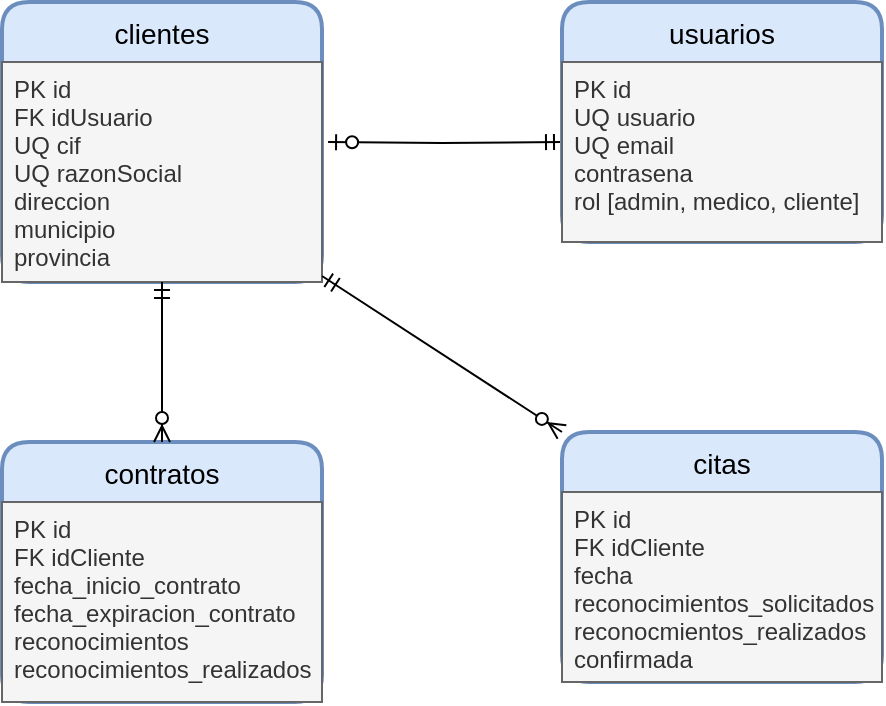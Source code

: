 <mxfile>
    <diagram id="luxfu0No5xx-AM6F0GxE" name="Page-1">
        <mxGraphModel dx="285" dy="327" grid="1" gridSize="10" guides="1" tooltips="1" connect="1" arrows="1" fold="1" page="1" pageScale="1" pageWidth="2339" pageHeight="3300" math="0" shadow="0">
            <root>
                <mxCell id="0"/>
                <mxCell id="1" parent="0"/>
                <mxCell id="2" value="clientes" style="swimlane;childLayout=stackLayout;horizontal=1;startSize=30;horizontalStack=0;rounded=1;fontSize=14;fontStyle=0;strokeWidth=2;resizeParent=0;resizeLast=1;shadow=0;dashed=0;align=center;swimlaneLine=0;fillColor=#dae8fc;strokeColor=#6c8ebf;" parent="1" vertex="1">
                    <mxGeometry x="120" y="220" width="160" height="140" as="geometry"/>
                </mxCell>
                <mxCell id="3" value="PK id&#10;FK idUsuario&#10;UQ cif&#10;UQ razonSocial&#10;direccion&#10;municipio&#10;provincia" style="align=left;spacingLeft=4;fontSize=12;verticalAlign=top;resizable=0;rotatable=0;part=1;fillColor=#f5f5f5;strokeColor=#666666;fontColor=#333333;" parent="2" vertex="1">
                    <mxGeometry y="30" width="160" height="110" as="geometry"/>
                </mxCell>
                <mxCell id="9" style="edgeStyle=orthogonalEdgeStyle;rounded=0;orthogonalLoop=1;jettySize=auto;html=1;entryX=1.019;entryY=0.364;entryDx=0;entryDy=0;startArrow=ERmandOne;startFill=0;endArrow=ERzeroToOne;endFill=1;entryPerimeter=0;" parent="1" target="3" edge="1">
                    <mxGeometry relative="1" as="geometry">
                        <mxPoint x="400" y="290" as="sourcePoint"/>
                    </mxGeometry>
                </mxCell>
                <mxCell id="4" value="usuarios" style="swimlane;childLayout=stackLayout;horizontal=1;startSize=30;horizontalStack=0;rounded=1;fontSize=14;fontStyle=0;strokeWidth=2;resizeParent=0;resizeLast=1;shadow=0;dashed=0;align=center;fillColor=#dae8fc;strokeColor=#6c8ebf;swimlaneLine=0;" parent="1" vertex="1">
                    <mxGeometry x="400" y="220" width="160" height="120" as="geometry"/>
                </mxCell>
                <mxCell id="5" value="PK id&#10;UQ usuario&#10;UQ email&#10;contrasena&#10;rol [admin, medico, cliente]" style="align=left;spacingLeft=4;fontSize=12;verticalAlign=top;resizable=0;rotatable=0;part=1;fillColor=#f5f5f5;strokeColor=#666666;fontColor=#333333;" parent="4" vertex="1">
                    <mxGeometry y="30" width="160" height="90" as="geometry"/>
                </mxCell>
                <mxCell id="6" value="contratos" style="swimlane;childLayout=stackLayout;horizontal=1;startSize=30;horizontalStack=0;rounded=1;fontSize=14;fontStyle=0;strokeWidth=2;resizeParent=0;resizeLast=1;shadow=0;dashed=0;align=center;swimlaneLine=0;fillColor=#dae8fc;strokeColor=#6c8ebf;" parent="1" vertex="1">
                    <mxGeometry x="120" y="440" width="160" height="130" as="geometry"/>
                </mxCell>
                <mxCell id="7" value="PK id&#10;FK idCliente&#10;fecha_inicio_contrato&#10;fecha_expiracion_contrato&#10;reconocimientos&#10;reconocimientos_realizados" style="align=left;spacingLeft=4;fontSize=12;verticalAlign=top;resizable=0;rotatable=0;part=1;fillColor=#f5f5f5;strokeColor=#666666;fontColor=#333333;" parent="6" vertex="1">
                    <mxGeometry y="30" width="160" height="100" as="geometry"/>
                </mxCell>
                <mxCell id="8" style="edgeStyle=orthogonalEdgeStyle;rounded=0;orthogonalLoop=1;jettySize=auto;html=1;entryX=0.5;entryY=0;entryDx=0;entryDy=0;startArrow=ERmandOne;startFill=0;endArrow=ERzeroToMany;endFill=1;" parent="1" source="3" target="6" edge="1">
                    <mxGeometry relative="1" as="geometry"/>
                </mxCell>
                <mxCell id="10" value="citas" style="swimlane;childLayout=stackLayout;horizontal=1;startSize=30;horizontalStack=0;rounded=1;fontSize=14;fontStyle=0;strokeWidth=2;resizeParent=0;resizeLast=1;shadow=0;dashed=0;align=center;fillColor=#dae8fc;strokeColor=#6c8ebf;swimlaneLine=0;" parent="1" vertex="1">
                    <mxGeometry x="400" y="435" width="160" height="125" as="geometry"/>
                </mxCell>
                <mxCell id="11" value="PK id&#10;FK idCliente&#10;fecha&#10;reconocimientos_solicitados&#10;reconocmientos_realizados&#10;confirmada" style="align=left;spacingLeft=4;fontSize=12;verticalAlign=top;resizable=0;rotatable=0;part=1;fillColor=#f5f5f5;strokeColor=#666666;fontColor=#333333;rounded=0;glass=0;" parent="10" vertex="1">
                    <mxGeometry y="30" width="160" height="95" as="geometry"/>
                </mxCell>
                <mxCell id="12" style="rounded=0;orthogonalLoop=1;jettySize=auto;html=1;entryX=0;entryY=0;entryDx=0;entryDy=0;startArrow=ERmandOne;startFill=0;endArrow=ERzeroToMany;endFill=1;" parent="1" source="3" target="10" edge="1">
                    <mxGeometry relative="1" as="geometry"/>
                </mxCell>
            </root>
        </mxGraphModel>
    </diagram>
</mxfile>